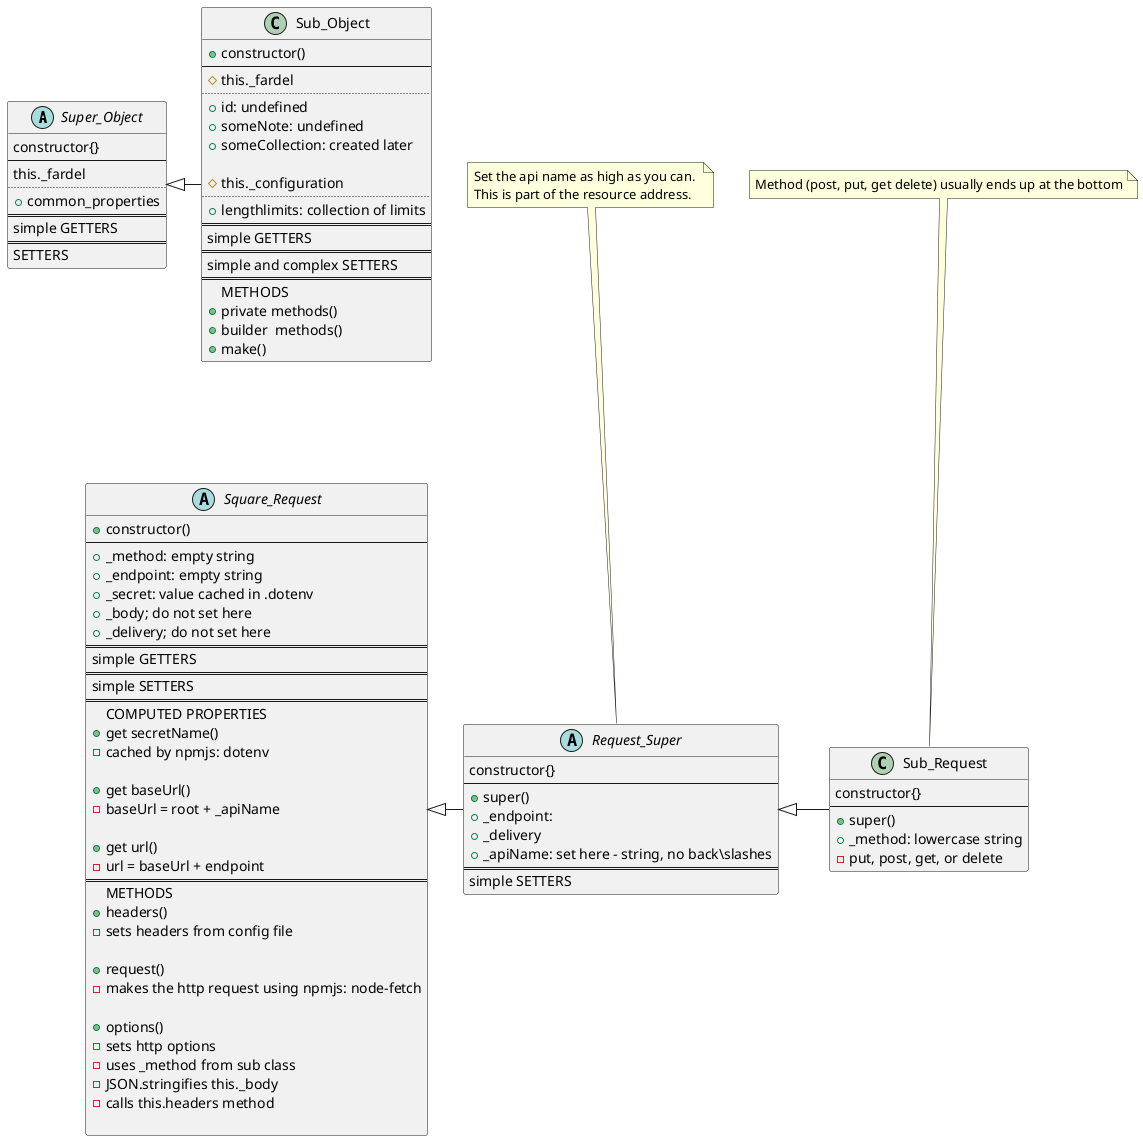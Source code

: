 @startuml
'https://plantuml.com/class-diagram'

Super_Object <|- Sub_Object

Request_Super <|-  Sub_Request
Square_Request <|-  Request_Super

note "Set the api name as high as you can. \nThis is part of the resource address." as N_api
N_api... Request_Super

note "Method (post, put, get delete) usually ends up at the bottom" as N_method
N_method... Sub_Request

abstract class Super_Object {
constructor{}
--
this._fardel
..
+common_properties
==
simple GETTERS
==
SETTERS
}
class Sub_Object {
+ constructor()
--
# this._fardel
..
+id: undefined
+someNote: undefined
+someCollection: created later

# this._configuration
..
+lengthlimits: collection of limits
==
simple GETTERS
==
simple and complex SETTERS
==
METHODS
+ private methods()
+ builder  methods()
+ make()
}


abstract class Square_Request {
+ constructor()
--
+ _method: empty string
+ _endpoint: empty string
+ _secret: value cached in .dotenv
+ _body; do not set here
+ _delivery; do not set here
==
simple GETTERS
==
simple SETTERS
==
COMPUTED PROPERTIES
+ get secretName()
- cached by npmjs: dotenv

+ get baseUrl()
-  baseUrl = root + _apiName

+ get url()
- url = baseUrl + endpoint
==
METHODS
+ headers()
- sets headers from config file

+ request()
- makes the http request using npmjs: node-fetch

+ options()
- sets http options
- uses _method from sub class
- JSON.stringifies this._body
- calls this.headers method

}
abstract class Request_Super {
constructor{}
--
+ super()
+ _endpoint:
+ _delivery
+ _apiName: set here - string, no back\slashes
==
simple SETTERS
}
class Sub_Request{
constructor{}
--
+ super()
+ _method: lowercase string
 - put, post, get, or delete
}




@enduml